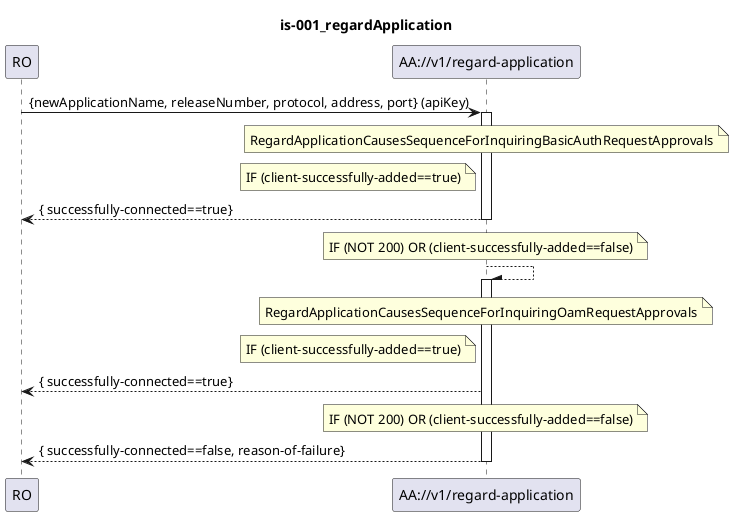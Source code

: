 @startuml is001_regardApplication
skinparam responseMessageBelowArrow true

title
is-001_regardApplication
end title

participant "RO" as ro
participant "AA://v1/regard-application" as aa

ro -> aa : {newApplicationName, releaseNumber, protocol, address, port} (apiKey)
activate aa

  note over aa
  RegardApplicationCausesSequenceForInquiringBasicAuthRequestApprovals
  end note

  note left aa
  IF (client-successfully-added==true)
  end note
  aa --> ro : { successfully-connected==true}

deactivate aa

note over aa
IF (NOT 200) OR (client-successfully-added==false)
end note

aa --\ aa 

activate aa

  note over aa
  RegardApplicationCausesSequenceForInquiringOamRequestApprovals
  end note

  note left aa
  IF (client-successfully-added==true)
  end note
  aa --> ro : { successfully-connected==true}

  note over aa
  IF (NOT 200) OR (client-successfully-added==false)
  end note

  aa --> ro : { successfully-connected==false, reason-of-failure}

deactivate aa

@enduml